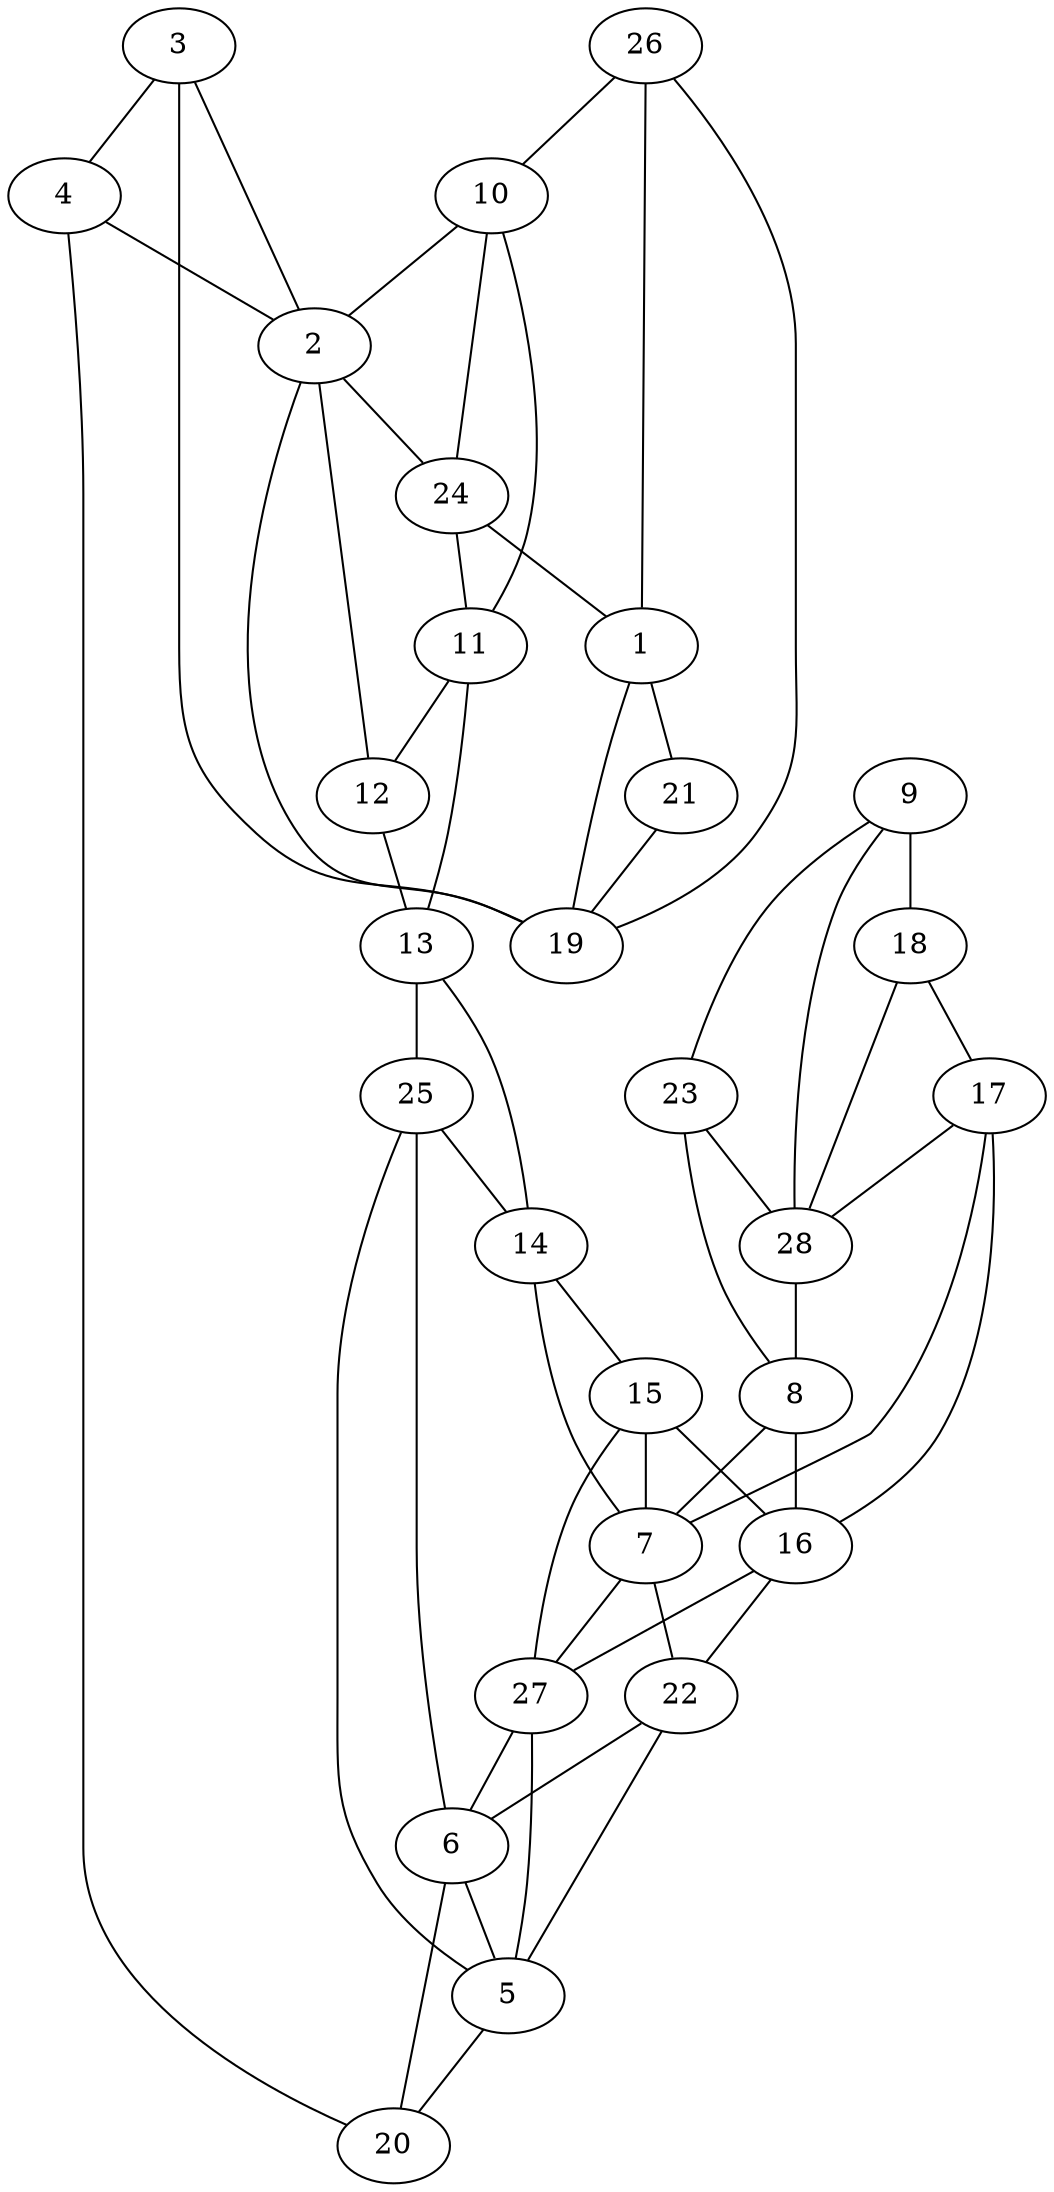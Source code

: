graph pdb1e6c {
	1	 [aaLength=14,
		sequence=GMTTVGRELARALG,
		type=0];
	21	 [aaLength=5,
		sequence=PIFMV,
		type=1];
	1 -- 21	 [distance0="18.96681",
		frequency=1,
		type0=2];
	2	 [aaLength=10,
		sequence=TDIFMQHTSG,
		type=0];
	24	 [aaLength=4,
		sequence=EFVD,
		type=1];
	2 -- 24	 [distance0="11.27053",
		frequency=1,
		type0=2];
	19	 [aaLength=4,
		sequence=EFVD,
		type=1];
	2 -- 19	 [distance0="11.27053",
		frequency=1,
		type0=1];
	3	 [aaLength=10,
		sequence=TVADVVAAEG,
		type=0];
	3 -- 2	 [distance0="14.29513",
		frequency=1,
		type0=2];
	4	 [aaLength=18,
		sequence=EGWPGFRRRESEALQAVA,
		type=0];
	3 -- 4	 [distance0="11.57824",
		distance1="0.0",
		frequency=2,
		type0=1,
		type1=5];
	3 -- 19	 [distance0="23.19358",
		frequency=1,
		type0=3];
	4 -- 2	 [distance0="20.30134",
		frequency=1,
		type0=2];
	20	 [aaLength=4,
		sequence=RVVA,
		type=1];
	4 -- 20	 [distance0="23.36175",
		distance1="3.0",
		frequency=2,
		type0=3,
		type1=4];
	5	 [aaLength=4,
		sequence=GMVL,
		type=0];
	5 -- 20	 [distance0="7.294208",
		frequency=1,
		type0=1];
	25	 [aaLength=4,
		sequence=RVVA,
		type=1];
	5 -- 25	 [distance0="7.294208",
		frequency=1,
		type0=2];
	6	 [aaLength=12,
		sequence=LEQNRQFMRAHG,
		type=0];
	6 -- 5	 [distance0="11.72739",
		frequency=1,
		type0=1];
	6 -- 20	 [distance0="14.4549",
		frequency=1,
		type0=2];
	7	 [aaLength=14,
		sequence=PAEELALRLQASLQ,
		type=0];
	22	 [aaLength=7,
		sequence=GTVVYLF,
		type=1];
	7 -- 22	 [distance0="18.47304",
		frequency=1,
		type0=2];
	27	 [aaLength=7,
		sequence=GTVVYLF,
		type=1];
	7 -- 27	 [distance0="18.47304",
		frequency=1,
		type0=3];
	8	 [aaLength=24,
		sequence=TGRPIAEEMEAVLREREALYQDVA,
		type=0];
	8 -- 7	 [distance0="25.32894",
		frequency=1,
		type0=3];
	16	 [aaLength=14,
		sequence=PAEELALRLQASLQ,
		type=0];
	8 -- 16	 [distance0="24.18882",
		frequency=1,
		type0=2];
	9	 [aaLength=13,
		sequence=PPAAIVCELMQTM,
		type=0];
	18	 [aaLength=13,
		sequence=PPAAIVCELMQTM,
		type=0];
	9 -- 18	 [distance0="38.76017",
		frequency=1,
		type0=3];
	23	 [aaLength=4,
		sequence=YVVD,
		type=1];
	9 -- 23	 [distance0="24.79263",
		frequency=1,
		type0=1];
	28	 [aaLength=4,
		sequence=YVVD,
		type=1];
	9 -- 28	 [distance0="24.79263",
		frequency=1,
		type0=2];
	10	 [aaLength=14,
		sequence=GMTTVGRELARALG,
		type=0];
	10 -- 2	 [distance0="28.6937",
		frequency=1,
		type0=3];
	10 -- 24	 [distance0="1.0",
		frequency=1,
		type0=4];
	11	 [aaLength=10,
		sequence=TDIFMQHTSG,
		type=0];
	10 -- 11	 [distance0="21.176",
		frequency=1,
		type0=2];
	12	 [aaLength=10,
		sequence=TVADVVAAEG,
		type=0];
	11 -- 12	 [distance0="11.77111",
		distance1="1.0",
		frequency=2,
		type0=1,
		type1=4];
	13	 [aaLength=18,
		sequence=EGWPGFRRRESEALQAVA,
		type=0];
	11 -- 13	 [distance0="19.47315",
		frequency=1,
		type0=2];
	12 -- 2	 [distance0="27.37993",
		frequency=1,
		type0=3];
	12 -- 13	 [distance0="11.54052",
		distance1="0.0",
		frequency=2,
		type0=1,
		type1=5];
	14	 [aaLength=4,
		sequence=GMVL,
		type=0];
	13 -- 14	 [distance0="29.9332",
		frequency=1,
		type0=3];
	13 -- 25	 [distance0="3.0",
		frequency=1,
		type0=4];
	14 -- 7	 [distance0="26.75211",
		frequency=1,
		type0=2];
	15	 [aaLength=12,
		sequence=LEQNRQFMRAHG,
		type=0];
	14 -- 15	 [distance0="11.90993",
		distance1="0.0",
		frequency=2,
		type0=1,
		type1=5];
	15 -- 7	 [distance0="31.29288",
		frequency=1,
		type0=2];
	15 -- 16	 [distance0="35.80164",
		frequency=1,
		type0=3];
	15 -- 27	 [distance0="0.0",
		frequency=1,
		type0=5];
	16 -- 22	 [distance0="17.88166",
		frequency=1,
		type0=2];
	16 -- 27	 [distance0="17.88166",
		frequency=1,
		type0=3];
	17	 [aaLength=24,
		sequence=TGRPIAEEMEAVLREREALYQDVA,
		type=0];
	17 -- 7	 [distance0="25.81035",
		frequency=1,
		type0=3];
	17 -- 16	 [distance0="23.15177",
		frequency=1,
		type0=2];
	17 -- 28	 [distance0="1.0",
		frequency=1,
		type0=4];
	18 -- 17	 [distance0="33.38782",
		frequency=1,
		type0=3];
	18 -- 28	 [distance0="32.21603",
		frequency=1,
		type0=2];
	19 -- 1	 [distance0="22.01681",
		frequency=1,
		type0=3];
	21 -- 19	 [distance0="25.0",
		distance1="20.0",
		frequency=2,
		type0=3,
		type1=4];
	22 -- 5	 [distance0="15.13953",
		frequency=1,
		type0=3];
	22 -- 6	 [distance0="14.4549",
		frequency=1,
		type0=2];
	23 -- 8	 [distance0="25.355",
		frequency=1,
		type0=3];
	23 -- 28	 [distance0="0.0",
		frequency=1,
		type0=1];
	24 -- 1	 [distance0="22.01681",
		frequency=1,
		type0=3];
	24 -- 11	 [distance0="0.0",
		frequency=1,
		type0=5];
	25 -- 14	 [distance0="3.0",
		frequency=1,
		type0=4];
	25 -- 6	 [distance0="14.4549",
		frequency=1,
		type0=3];
	26	 [aaLength=5,
		sequence=PIFMV,
		type=1];
	26 -- 1	 [distance0="18.96681",
		frequency=1,
		type0=2];
	26 -- 10	 [distance0="5.0",
		frequency=1,
		type0=4];
	26 -- 19	 [distance0="25.0",
		frequency=1,
		type0=3];
	27 -- 5	 [distance0="15.13953",
		frequency=1,
		type0=3];
	27 -- 6	 [distance0="14.4549",
		frequency=1,
		type0=2];
	28 -- 8	 [distance0="25.355",
		frequency=1,
		type0=3];
}
